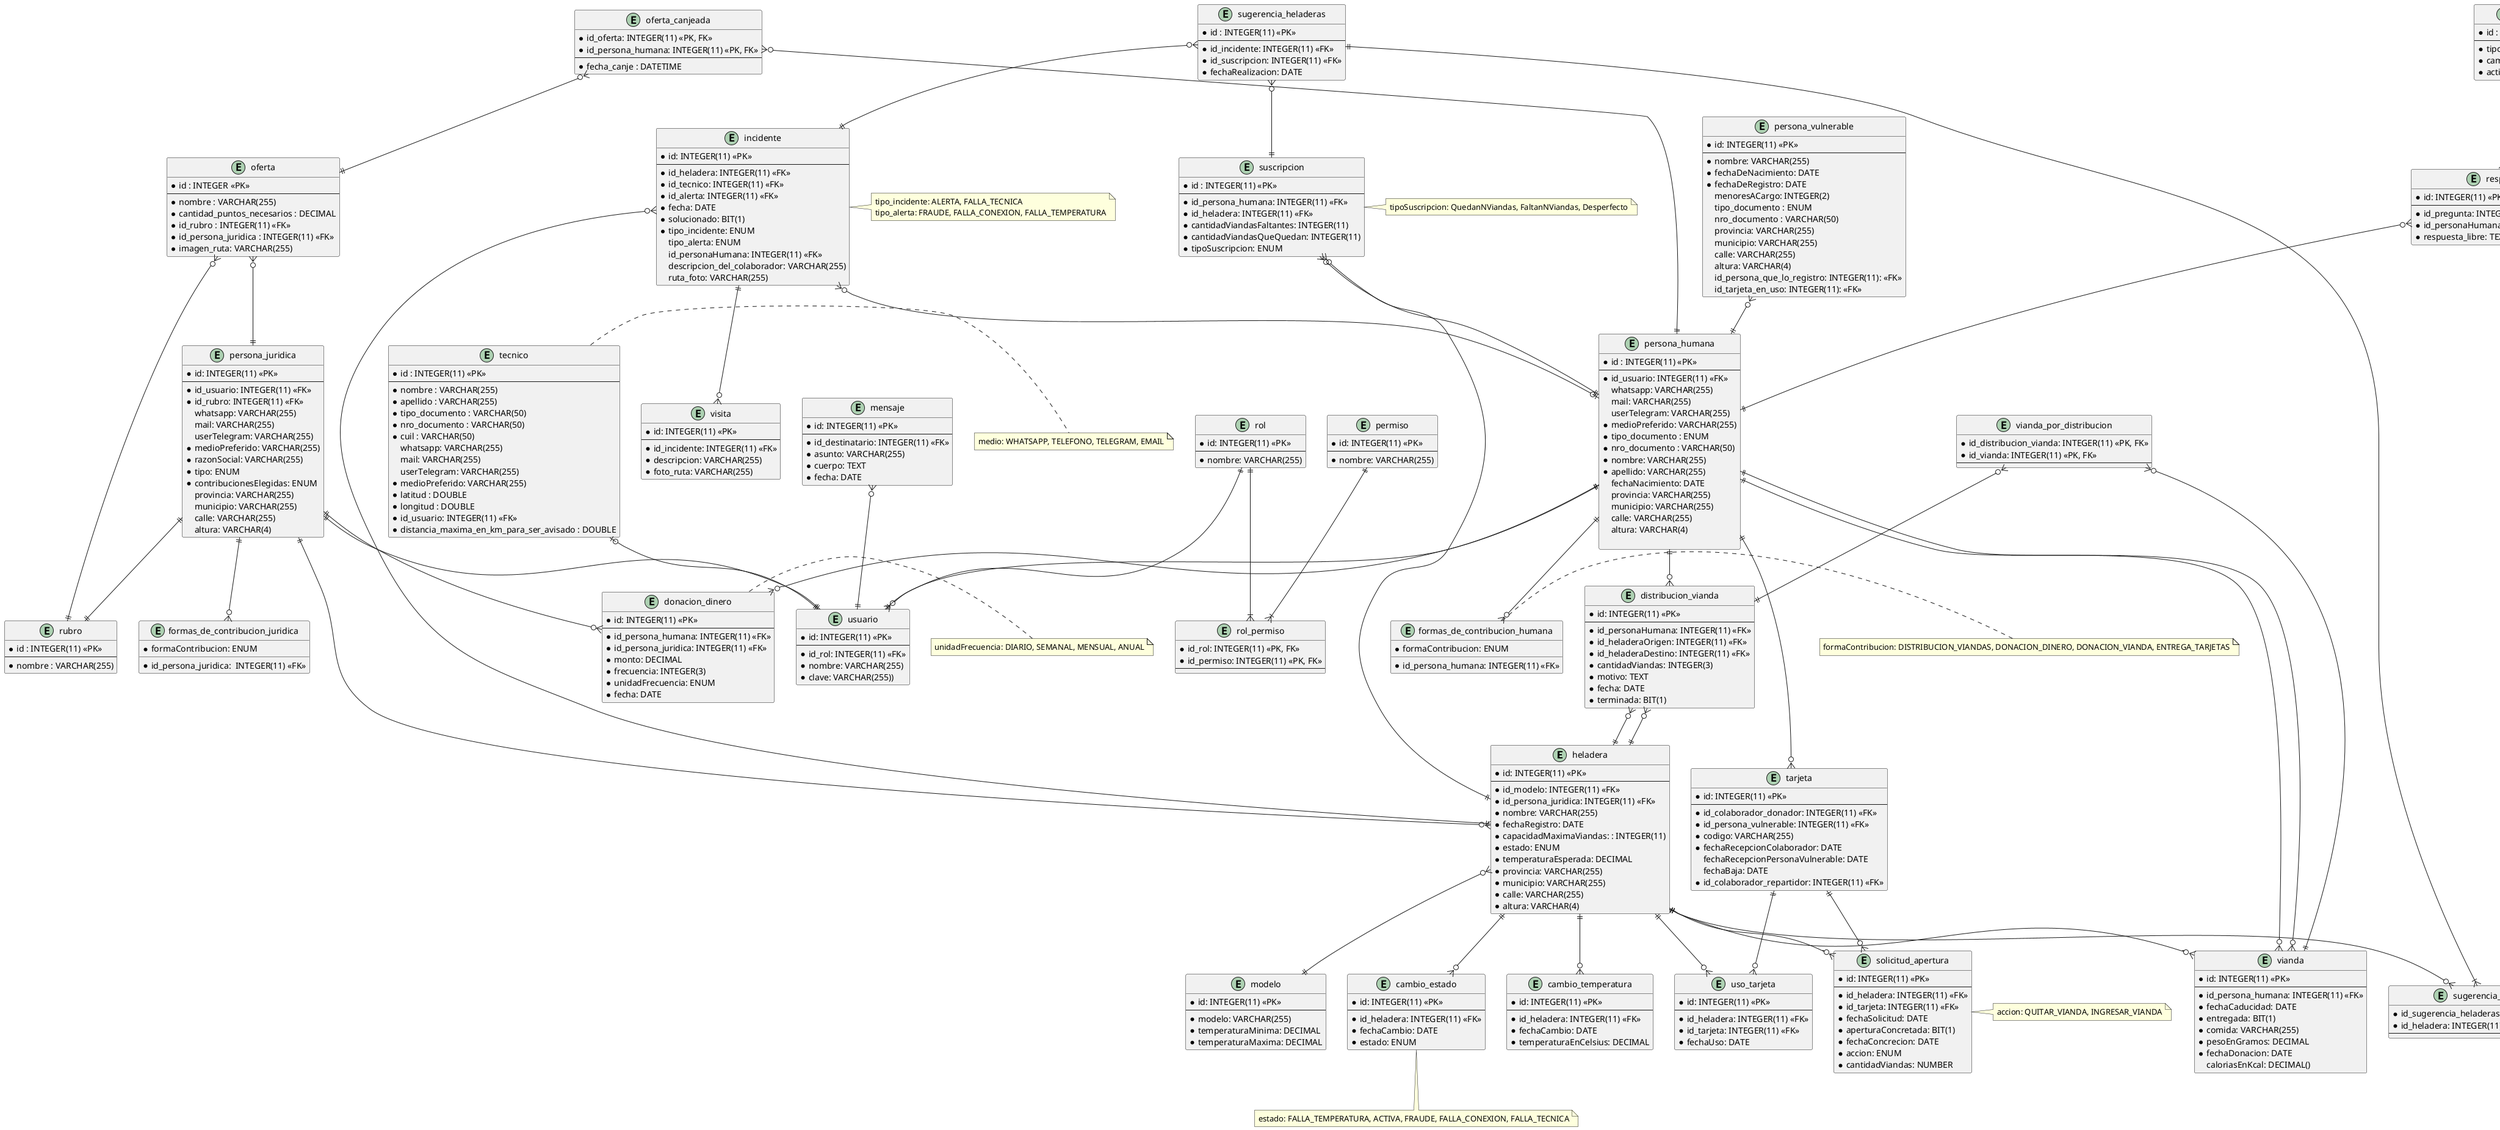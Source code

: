 @startuml diagramaEntidadRelacion.

entity heladera {
  * id: INTEGER(11) <<PK>>
  --
  * id_modelo: INTEGER(11) <<FK>>
  * id_persona_juridica: INTEGER(11) <<FK>>
  * nombre: VARCHAR(255)
  * fechaRegistro: DATE
  * capacidadMaximaViandas: : INTEGER(11)
  * estado: ENUM
  * temperaturaEsperada: DECIMAL
  * provincia: VARCHAR(255)
  * municipio: VARCHAR(255)
  * calle: VARCHAR(255)
  * altura: VARCHAR(4)
}

entity modelo {
 * id: INTEGER(11) <<PK>>
 --
 * modelo: VARCHAR(255)
 * temperaturaMinima: DECIMAL
 * temperaturaMaxima: DECIMAL
}

entity cambio_estado {
 * id: INTEGER(11) <<PK>>
 --
 * id_heladera: INTEGER(11) <<FK>>
 * fechaCambio: DATE
 * estado: ENUM
}

note bottom
estado: FALLA_TEMPERATURA, ACTIVA, FRAUDE, FALLA_CONEXION, FALLA_TECNICA
end note

entity cambio_temperatura {
 * id: INTEGER(11) <<PK>>
 --
 * id_heladera: INTEGER(11) <<FK>>
 * fechaCambio: DATE
 * temperaturaEnCelsius: DECIMAL
}

entity solicitud_apertura {
 * id: INTEGER(11) <<PK>>
 --
 * id_heladera: INTEGER(11) <<FK>>
 * id_tarjeta: INTEGER(11) <<FK>>
 * fechaSolicitud: DATE
 * aperturaConcretada: BIT(1)
 * fechaConcrecion: DATE
 * accion: ENUM
 * cantidadViandas: NUMBER
}
note right
accion: QUITAR_VIANDA, INGRESAR_VIANDA
end note

entity tarjeta {
 * id: INTEGER(11) <<PK>>
 --
 * id_colaborador_donador: INTEGER(11) <<FK>>
 * id_persona_vulnerable: INTEGER(11) <<FK>>
 * codigo: VARCHAR(255)
 * fechaRecepcionColaborador: DATE
  fechaRecepcionPersonaVulnerable: DATE
  fechaBaja: DATE
 * id_colaborador_repartidor: INTEGER(11) <<FK>>
}

entity uso_tarjeta {
 * id: INTEGER(11) <<PK>>
 --
 * id_heladera: INTEGER(11) <<FK>>
 * id_tarjeta: INTEGER(11) <<FK>>
 * fechaUso: DATE
}

entity vianda {
 * id: INTEGER(11) <<PK>>
 --
 * id_persona_humana: INTEGER(11) <<FK>>
 * fechaCaducidad: DATE
 * entregada: BIT(1)
 * comida: VARCHAR(255)
 * pesoEnGramos: DECIMAL
 * fechaDonacion: DATE
 caloriasEnKcal: DECIMAL()
}

entity persona_vulnerable {
 * id: INTEGER(11) <<PK>>
 --
 * nombre: VARCHAR(255)
 * fechaDeNacimiento: DATE
 * fechaDeRegistro: DATE
 menoresACargo: INTEGER(2)
 tipo_documento : ENUM
 nro_documento : VARCHAR(50)
 provincia: VARCHAR(255)
 municipio: VARCHAR(255)
 calle: VARCHAR(255)
 altura: VARCHAR(4)
 id_persona_que_lo_registro: INTEGER(11): <<FK>>
 id_tarjeta_en_uso: INTEGER(11): <<FK>>
}

entity persona_humana {
  * id : INTEGER(11) <<PK>>
  --
  * id_usuario: INTEGER(11) <<FK>>
  whatsapp: VARCHAR(255)
  mail: VARCHAR(255)
  userTelegram: VARCHAR(255)
  * medioPreferido: VARCHAR(255)
  * tipo_documento : ENUM
  * nro_documento : VARCHAR(50)
  * nombre: VARCHAR(255)
  * apellido: VARCHAR(255)
  fechaNacimiento: DATE
  provincia: VARCHAR(255)
  municipio: VARCHAR(255)
  calle: VARCHAR(255)
  altura: VARCHAR(4)

}

entity formas_de_contribucion_humana {
    '* id: INTEGER(11) <<PK>>
    * id_persona_humana: INTEGER(11) <<FK>>
    * formaContribucion: ENUM
}
note right
formaContribucion: DISTRIBUCION_VIANDAS, DONACION_DINERO, DONACION_VIANDA, ENTREGA_TARJETAS
end note

entity formas_de_contribucion_juridica {
    '* id: INTEGER(11) <<PK>>
    * id_persona_juridica:  INTEGER(11) <<FK>>
    * formaContribucion: ENUM
}

entity respuesta{
  *id: INTEGER(11) <<PK>>
  --
  *id_pregunta: INTEGER(11) <<FK>>
  *id_personaHumana: INTEGER(11) <<FK>>
  *respuesta_libre: TEXT
}

entity opcion_respuesta{
 * id_respuesta: INTEGER(11) <<PK, FK>>
 * id_opcion: INTEGER(11) <<PK, FK>>
 --
}

entity pregunta{
 * id : INTEGER(11) <<PK>>
 --
 * tipo: ENUM
 * campo: TEXT
 * activa: BIT(1)
}

entity opcion_pregunta{
 * id_pregunta: INTEGER(11) <<PK, FK>>
 * id_opcion: INTEGER(11) <<PK, FK>>
 --
}

entity opcion{
 * id : INTEGER(11) <<PK>>
 --
 * campo : VARCHAR(100)
}

entity distribucion_vianda {
 * id: INTEGER(11) <<PK>>
 --
 * id_personaHumana: INTEGER(11) <<FK>>
 * id_heladeraOrigen: INTEGER(11) <<FK>>
 * id_heladeraDestino: INTEGER(11) <<FK>>
 * cantidadViandas: INTEGER(3)
 * motivo: TEXT
 * fecha: DATE
 * terminada: BIT(1)
}

entity vianda_por_distribucion {
 * id_distribucion_vianda: INTEGER(11) <<PK, FK>>
 * id_vianda: INTEGER(11) <<PK, FK>>
 --
}

entity donacion_dinero {
 * id: INTEGER(11) <<PK>>
 --
 * id_persona_humana: INTEGER(11) <<FK>>
 * id_persona_juridica: INTEGER(11) <<FK>>
 * monto: DECIMAL
 * frecuencia: INTEGER(3)
 * unidadFrecuencia: ENUM
 * fecha: DATE
}

note right
unidadFrecuencia: DIARIO, SEMANAL, MENSUAL, ANUAL
end note

entity persona_juridica {
 * id: INTEGER(11) <<PK>>
 --
 * id_usuario: INTEGER(11) <<FK>>
 * id_rubro: INTEGER(11) <<FK>>
 whatsapp: VARCHAR(255)
 mail: VARCHAR(255)
 userTelegram: VARCHAR(255)
 * medioPreferido: VARCHAR(255)
 * razonSocial: VARCHAR(255)
 * tipo: ENUM
 * contribucionesElegidas: ENUM
 provincia: VARCHAR(255)
 municipio: VARCHAR(255)
 calle: VARCHAR(255)
 altura: VARCHAR(4)
 'En caso de poseer, puede indicar una dirección
}

entity oferta_canjeada {
  *id_oferta: INTEGER(11) <<PK, FK>>
  *id_persona_humana: INTEGER(11) <<PK, FK>>
  --
  * fecha_canje : DATETIME
}

entity oferta {
  * id : INTEGER <<PK>>
  --
  * nombre : VARCHAR(255)
  * cantidad_puntos_necesarios : DECIMAL
  * id_rubro : INTEGER(11) <<FK>>
  * id_persona_juridica : INTEGER(11) <<FK>>
  * imagen_ruta: VARCHAR(255)
}

entity rubro {
  * id : INTEGER(11) <<PK>>
  --
  * nombre : VARCHAR(255)
}

entity incidente {
 * id: INTEGER(11) <<PK>>
 --
 * id_heladera: INTEGER(11) <<FK>>
 * id_tecnico: INTEGER(11) <<FK>>
 * id_alerta: INTEGER(11) <<FK>>
 * fecha: DATE
 * solucionado: BIT(1)
 * tipo_incidente: ENUM
 tipo_alerta: ENUM
 id_personaHumana: INTEGER(11) <<FK>>
 descripcion_del_colaborador: VARCHAR(255)
 ruta_foto: VARCHAR(255)
}

note right
tipo_incidente: ALERTA, FALLA_TECNICA
tipo_alerta: FRAUDE, FALLA_CONEXION, FALLA_TEMPERATURA
end note

entity visita {
 * id: INTEGER(11) <<PK>>
 --
 * id_incidente: INTEGER(11) <<FK>>
 * descripcion: VARCHAR(255)
 * foto_ruta: VARCHAR(255)
}

entity mensaje {
 * id: INTEGER(11) <<PK>>
 --
 * id_destinatario: INTEGER(11) <<FK>>
 * asunto: VARCHAR(255)
 * cuerpo: TEXT
 * fecha: DATE
}

entity usuario {
 * id: INTEGER(11) <<PK>>
 --
 * id_rol: INTEGER(11) <<FK>>
 * nombre: VARCHAR(255)
 * clave: VARCHAR(255))
}

entity rol {
 * id: INTEGER(11) <<PK>>
 --
 * nombre: VARCHAR(255)
}

entity rol_permiso {
 * id_rol: INTEGER(11) <<PK, FK>>
 * id_permiso: INTEGER(11) <<PK, FK>>
 --
}

entity permiso {
 * id: INTEGER(11) <<PK>>
 --
 * nombre: VARCHAR(255)
}

entity tecnico {
  * id : INTEGER(11) <<PK>>
  --
  * nombre : VARCHAR(255)
  * apellido : VARCHAR(255)
  * tipo_documento : VARCHAR(50)
  * nro_documento : VARCHAR(50)
  * cuil : VARCHAR(50)
  whatsapp: VARCHAR(255)
  mail: VARCHAR(255)
  userTelegram: VARCHAR(255)
  * medioPreferido: VARCHAR(255)
  * latitud : DOUBLE
  * longitud : DOUBLE
  * id_usuario: INTEGER(11) <<FK>>
  * distancia_maxima_en_km_para_ser_avisado : DOUBLE
}

note right
medio: WHATSAPP, TELEFONO, TELEGRAM, EMAIL
end note

entity sugerencia_heladeras {
 * id : INTEGER(11) <<PK>>
 --
 * id_incidente: INTEGER(11) <<FK>>
 * id_suscripcion: INTEGER(11) <<FK>>
 * fechaRealizacion: DATE
}

entity sugerencia_distribucion {
 * id_sugerencia_heladeras: INTEGER(11) <<PK, FK>>
 * id_heladera: INTEGER(11) <<PK, FK>>
 --
}

entity suscripcion {
 * id : INTEGER(11) <<PK>>
 --
 * id_persona_humana: INTEGER(11) <<FK>>
 * id_heladera: INTEGER(11) <<FK>>
 * cantidadViandasFaltantes: INTEGER(11)
 * cantidadViandasQueQuedan: INTEGER(11)
 * tipoSuscripcion: ENUM
}

note right
tipoSuscripcion: QuedanNViandas, FaltanNViandas, Desperfecto
end note

'TODO - Revisar: Quedo separado del resto del diagrama
entity reporte {
 * id : INTEGER(11) <<PK>>
 --
 * fechaAlta: DATE
}

entity tipo_reporte {
 * id : INTEGER(11) <<PK>>
 --
 * id_reporte: INTEGER(11) <<FK>>
 * tipoDeReporte: ENUM
 * promedio: DECIMAL
 * total: NUMBER
 * urlArchivoPDF: VARCHAR(255)
}

suscripcion }o--|| heladera
suscripcion }o--|| persona_humana

tecnico |o--|| usuario

heladera ||--o{ vianda
heladera ||--o{ cambio_estado
heladera ||--o{ cambio_temperatura
heladera ||--o{ solicitud_apertura
heladera ||--o{ uso_tarjeta
heladera }o--|| modelo

tarjeta ||--o{ uso_tarjeta
tarjeta ||--o{ solicitud_apertura

persona_humana ||--o{ distribucion_vianda
persona_humana ||--o{ donacion_dinero
persona_juridica ||--o{ donacion_dinero
persona_humana ||--o{ vianda
persona_humana ||--o{ tarjeta
persona_humana ||--o{ vianda

persona_vulnerable }o--|| persona_humana

incidente ||--o{ visita
incidente }o--|| heladera
incidente }o--o| persona_humana

oferta }o--|| rubro
oferta_canjeada }o--|| oferta
oferta_canjeada }o--|| persona_humana
oferta }o--|| persona_juridica

respuesta ||--o{ opcion_respuesta
opcion ||--o{ opcion_respuesta
pregunta ||--o{ respuesta
pregunta ||--o{ opcion_pregunta
opcion ||--o{ opcion_pregunta
respuesta }o--|| persona_humana

rol ||--|{ rol_permiso
permiso ||--|{ rol_permiso
rol ||--o{ usuario

persona_humana ||--|| usuario

mensaje }o--|| usuario

sugerencia_heladeras ||--|{ sugerencia_distribucion
heladera ||--o{ sugerencia_distribucion
sugerencia_heladeras }o--|| suscripcion
sugerencia_heladeras }o--|| incidente

'heladera origen
distribucion_vianda }o--|| heladera
'heladera destino
distribucion_vianda }o--|| heladera

vianda_por_distribucion }o--|| distribucion_vianda
vianda_por_distribucion }o--|| vianda

persona_juridica ||--|| usuario
persona_juridica ||--|| rubro
persona_juridica ||--o{ heladera

persona_humana ||--o{ formas_de_contribucion_humana
persona_juridica ||--o{ formas_de_contribucion_juridica

reporte ||--|{ tipo_reporte
@enduml


